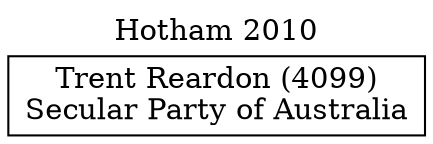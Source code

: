 // House preference flow
digraph "Trent Reardon (4099)_Hotham_2010" {
	graph [label="Hotham 2010" labelloc=t mclimit=10]
	node [shape=box]
	"Trent Reardon (4099)" [label="Trent Reardon (4099)
Secular Party of Australia"]
}
